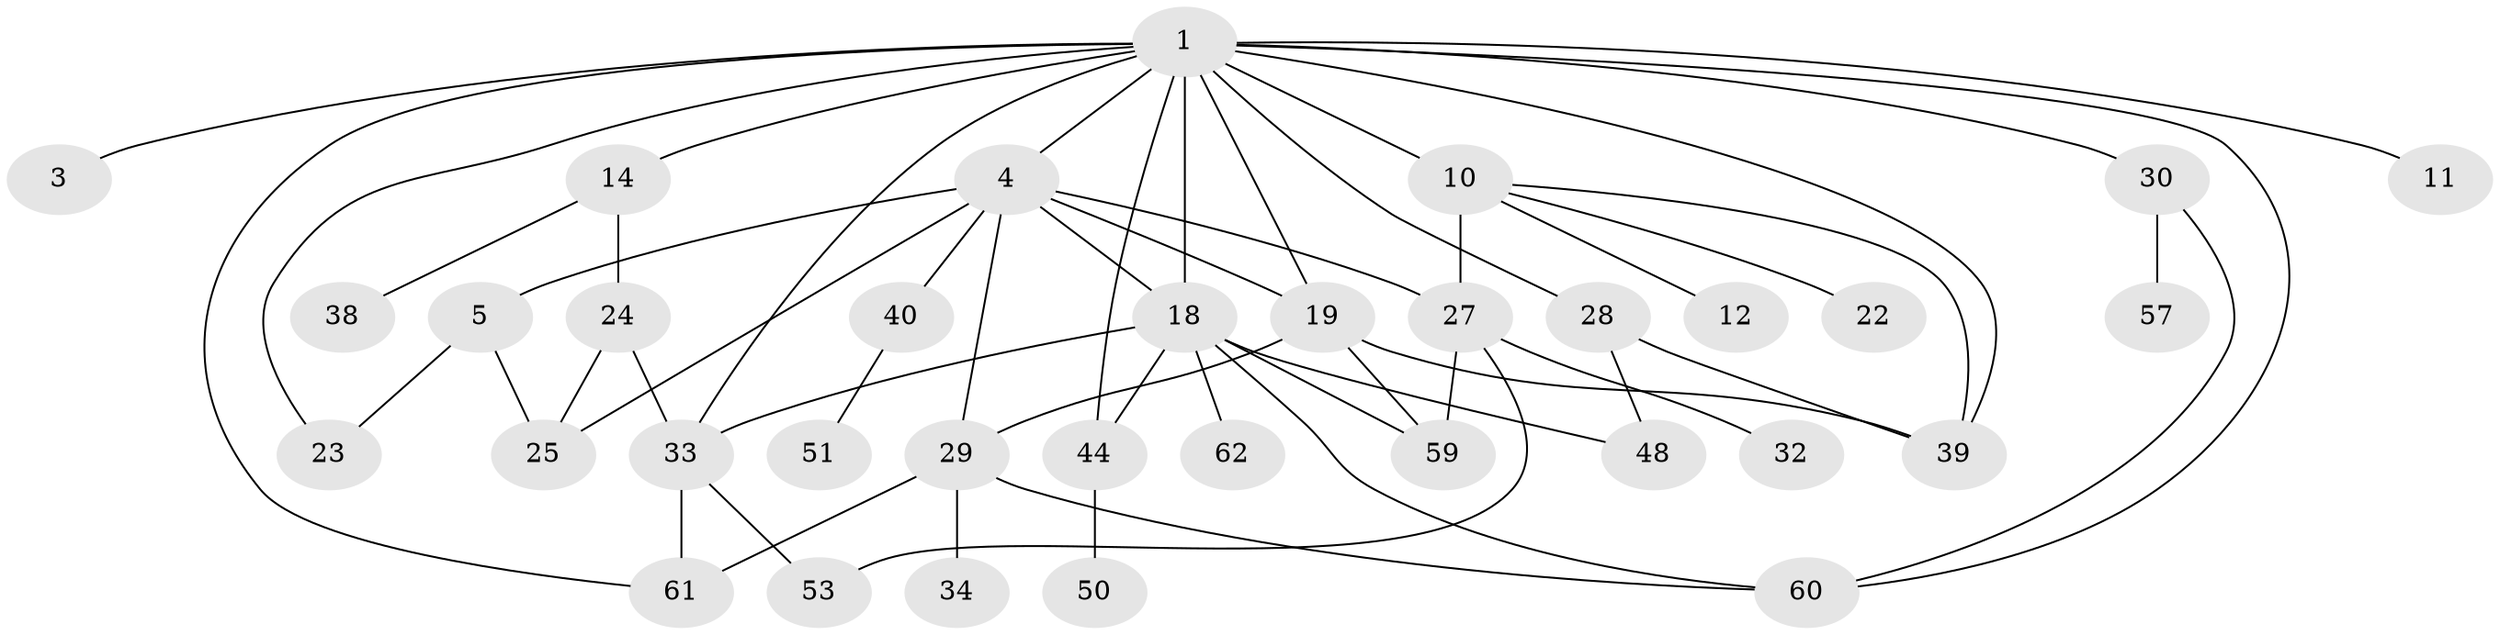 // original degree distribution, {5: 0.1323529411764706, 6: 0.014705882352941176, 2: 0.25, 3: 0.25, 4: 0.14705882352941177, 1: 0.20588235294117646}
// Generated by graph-tools (version 1.1) at 2025/16/03/04/25 18:16:50]
// undirected, 34 vertices, 55 edges
graph export_dot {
graph [start="1"]
  node [color=gray90,style=filled];
  1 [super="+6+2+15+68"];
  3 [super="+20"];
  4 [super="+9+8"];
  5;
  10 [super="+54+13"];
  11;
  12;
  14 [super="+17"];
  18 [super="+21+31+46"];
  19;
  22;
  23 [super="+26"];
  24 [super="+47"];
  25 [super="+52"];
  27 [super="+55+36"];
  28 [super="+43"];
  29 [super="+35"];
  30;
  32;
  33 [super="+56"];
  34 [super="+66"];
  38;
  39 [super="+42"];
  40;
  44;
  48;
  50;
  51;
  53;
  57;
  59 [super="+65"];
  60;
  61 [super="+64"];
  62;
  1 -- 28;
  1 -- 10 [weight=2];
  1 -- 44;
  1 -- 18 [weight=2];
  1 -- 19;
  1 -- 23;
  1 -- 60;
  1 -- 30;
  1 -- 33;
  1 -- 3;
  1 -- 4;
  1 -- 11;
  1 -- 14;
  1 -- 61;
  1 -- 39;
  4 -- 5;
  4 -- 25;
  4 -- 19;
  4 -- 40;
  4 -- 27 [weight=2];
  4 -- 18 [weight=2];
  4 -- 29 [weight=2];
  5 -- 25;
  5 -- 23;
  10 -- 12;
  10 -- 27 [weight=2];
  10 -- 39;
  10 -- 22;
  14 -- 24;
  14 -- 38;
  18 -- 59;
  18 -- 44;
  18 -- 33;
  18 -- 60;
  18 -- 48;
  18 -- 62;
  19 -- 29;
  19 -- 39;
  19 -- 59;
  24 -- 33;
  24 -- 25;
  27 -- 32;
  27 -- 53;
  27 -- 59;
  28 -- 48;
  28 -- 39;
  29 -- 34;
  29 -- 61;
  29 -- 60;
  30 -- 57;
  30 -- 60;
  33 -- 53;
  33 -- 61;
  40 -- 51;
  44 -- 50;
}

